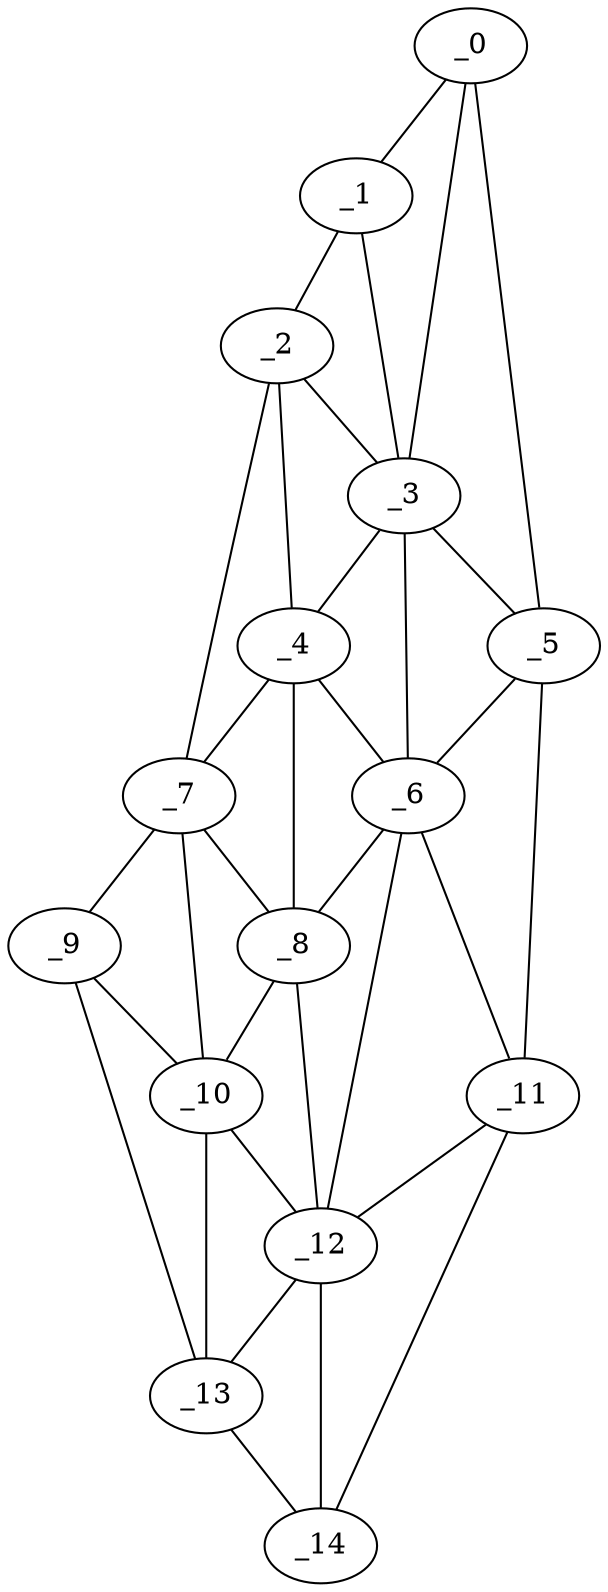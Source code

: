 graph "obj40__210.gxl" {
	_0	 [x=4,
		y=78];
	_1	 [x=5,
		y=54];
	_0 -- _1	 [valence=1];
	_3	 [x=61,
		y=52];
	_0 -- _3	 [valence=2];
	_5	 [x=84,
		y=96];
	_0 -- _5	 [valence=1];
	_2	 [x=18,
		y=38];
	_1 -- _2	 [valence=1];
	_1 -- _3	 [valence=2];
	_2 -- _3	 [valence=1];
	_4	 [x=73,
		y=48];
	_2 -- _4	 [valence=2];
	_7	 [x=93,
		y=37];
	_2 -- _7	 [valence=1];
	_3 -- _4	 [valence=2];
	_3 -- _5	 [valence=2];
	_6	 [x=86,
		y=75];
	_3 -- _6	 [valence=1];
	_4 -- _6	 [valence=1];
	_4 -- _7	 [valence=2];
	_8	 [x=100,
		y=62];
	_4 -- _8	 [valence=2];
	_5 -- _6	 [valence=2];
	_11	 [x=117,
		y=91];
	_5 -- _11	 [valence=1];
	_6 -- _8	 [valence=2];
	_6 -- _11	 [valence=2];
	_12	 [x=118,
		y=70];
	_6 -- _12	 [valence=2];
	_7 -- _8	 [valence=2];
	_9	 [x=105,
		y=47];
	_7 -- _9	 [valence=1];
	_10	 [x=105,
		y=52];
	_7 -- _10	 [valence=2];
	_8 -- _10	 [valence=1];
	_8 -- _12	 [valence=2];
	_9 -- _10	 [valence=2];
	_13	 [x=125,
		y=65];
	_9 -- _13	 [valence=1];
	_10 -- _12	 [valence=2];
	_10 -- _13	 [valence=2];
	_11 -- _12	 [valence=2];
	_14	 [x=125,
		y=85];
	_11 -- _14	 [valence=1];
	_12 -- _13	 [valence=2];
	_12 -- _14	 [valence=2];
	_13 -- _14	 [valence=1];
}
